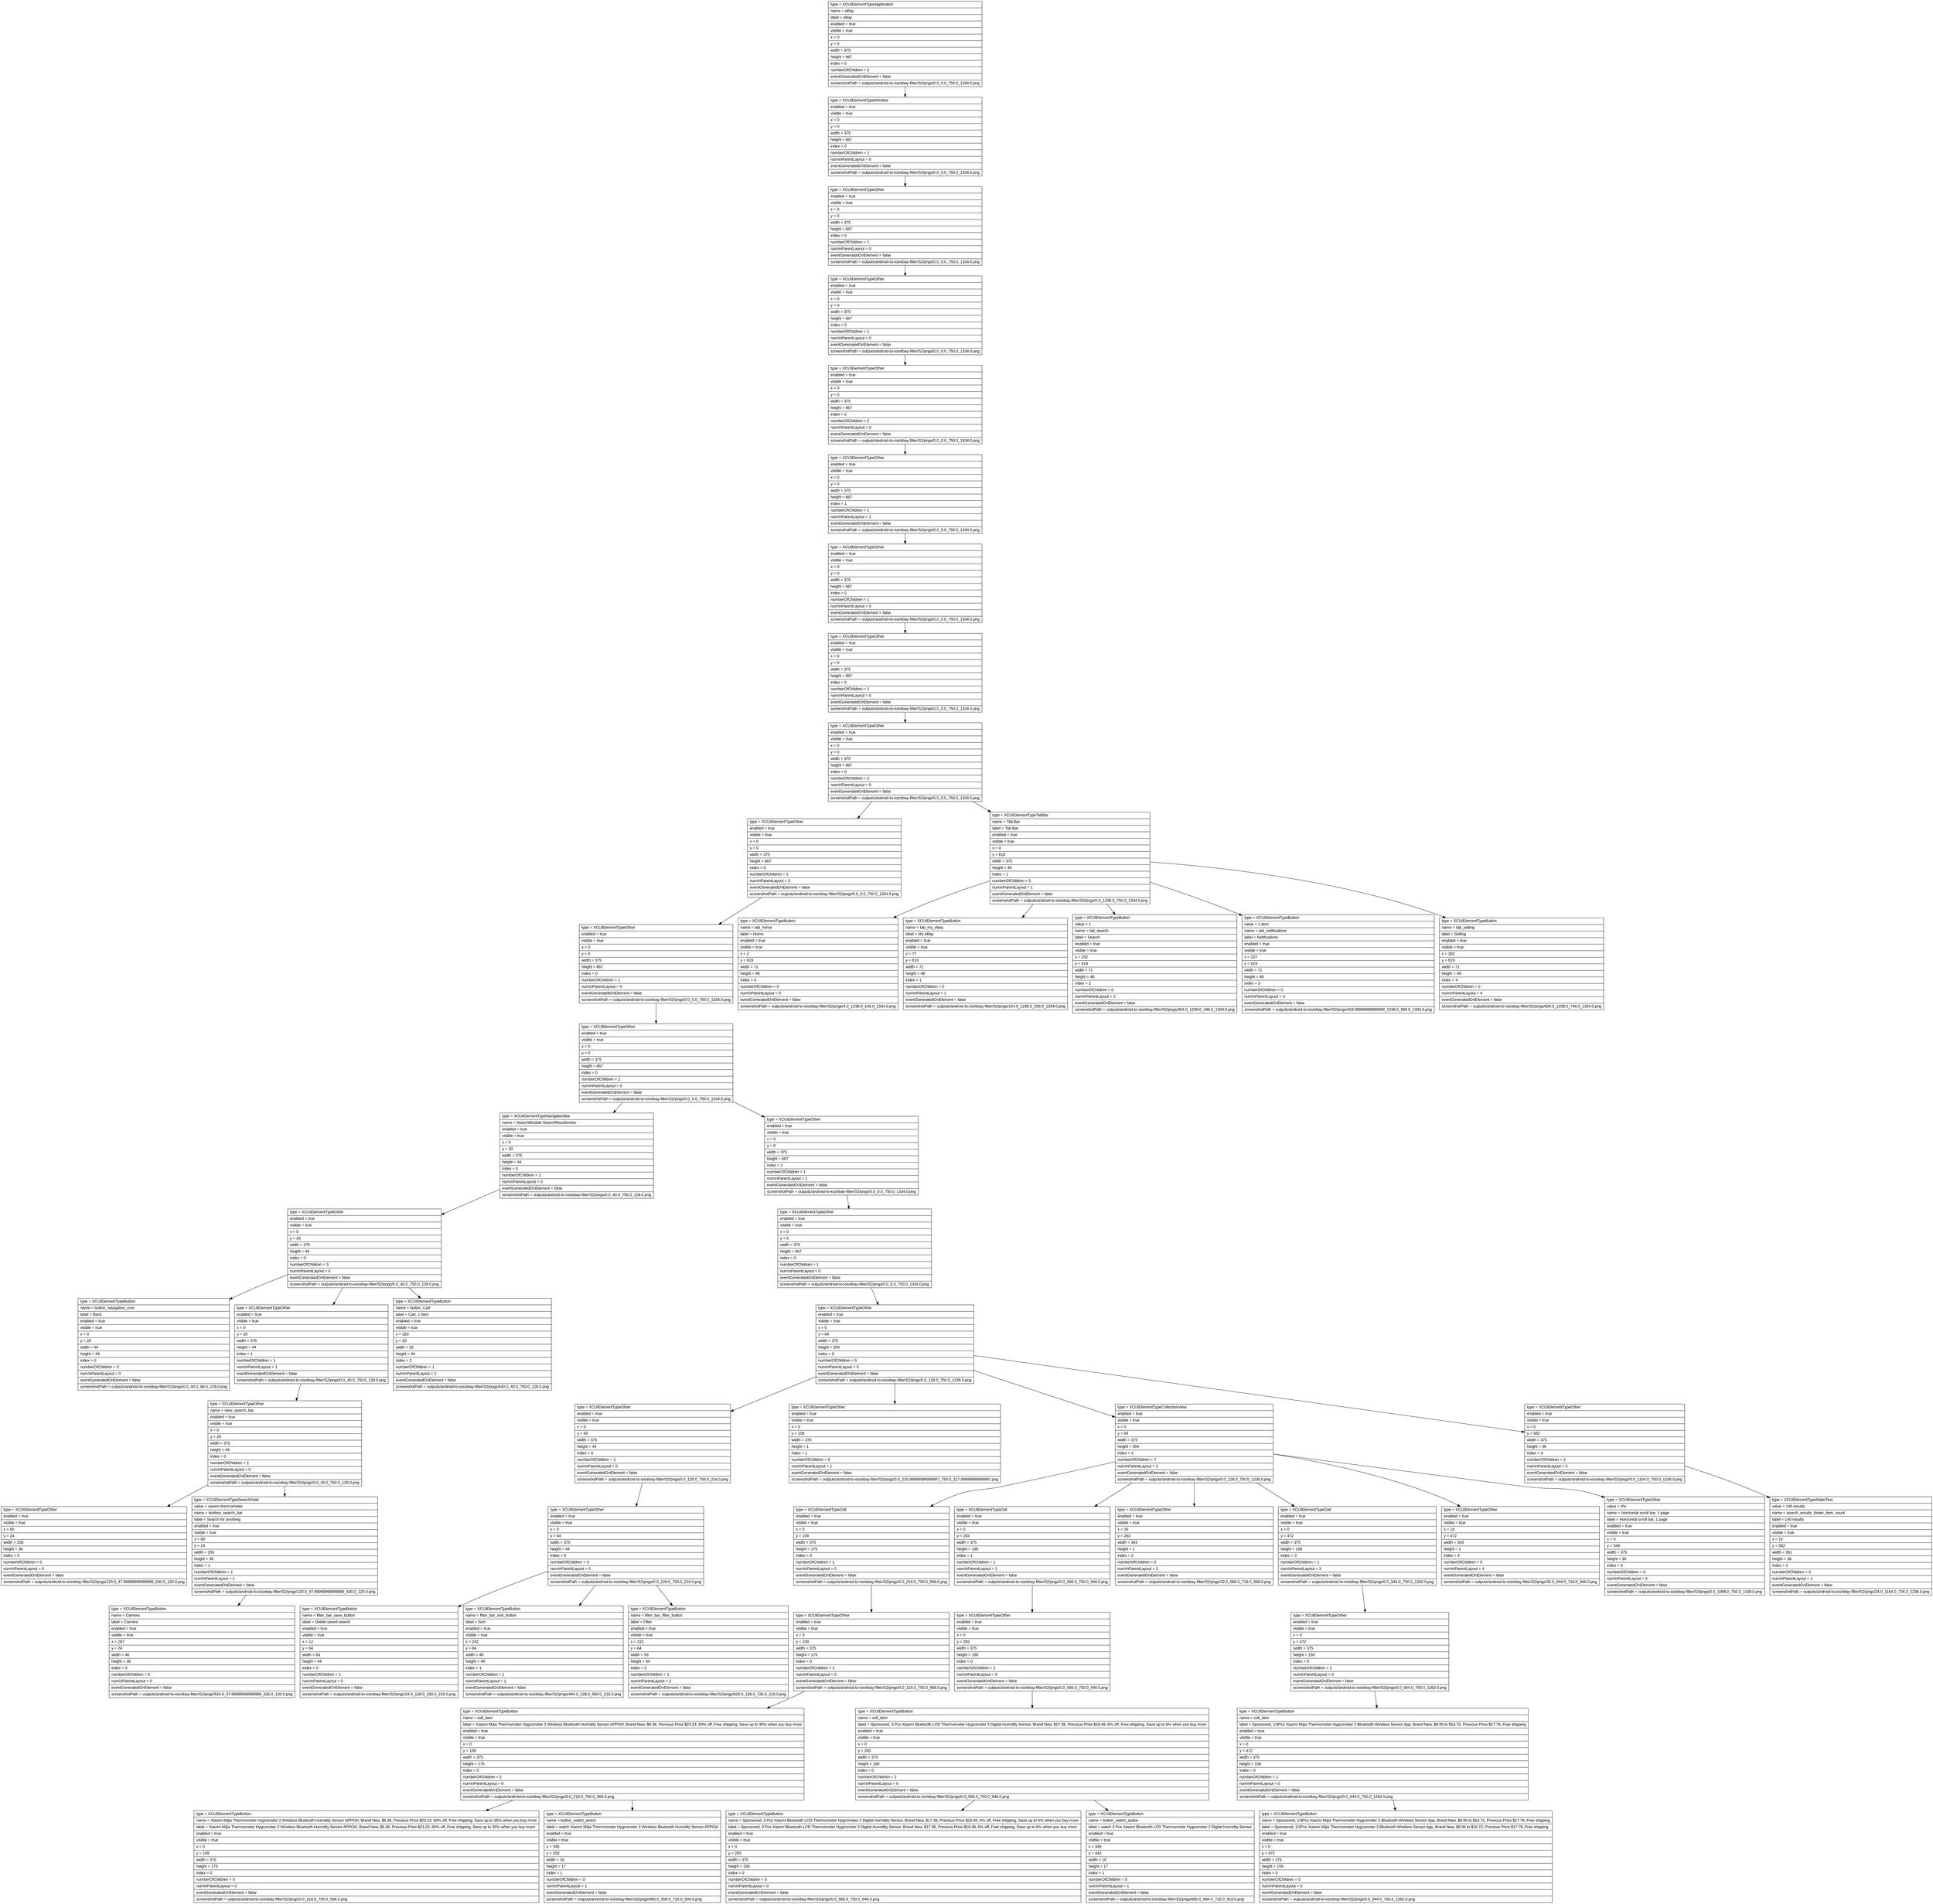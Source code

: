 digraph Layout {

	node [shape=record fontname=Arial];

	0	[label="{type = XCUIElementTypeApplication\l|name = eBay\l|label = eBay\l|enabled = true\l|visible = true\l|x = 0\l|y = 0\l|width = 375\l|height = 667\l|index = 0\l|numberOfChildren = 2\l|eventGeneratedOnElement = false \l|screenshotPath = outputs/android-to-ios/ebay-filter/S2/pngs/0.0_0.0_750.0_1334.0.png\l}"]
	1	[label="{type = XCUIElementTypeWindow\l|enabled = true\l|visible = true\l|x = 0\l|y = 0\l|width = 375\l|height = 667\l|index = 0\l|numberOfChildren = 1\l|numInParentLayout = 0\l|eventGeneratedOnElement = false \l|screenshotPath = outputs/android-to-ios/ebay-filter/S2/pngs/0.0_0.0_750.0_1334.0.png\l}"]
	2	[label="{type = XCUIElementTypeOther\l|enabled = true\l|visible = true\l|x = 0\l|y = 0\l|width = 375\l|height = 667\l|index = 0\l|numberOfChildren = 1\l|numInParentLayout = 0\l|eventGeneratedOnElement = false \l|screenshotPath = outputs/android-to-ios/ebay-filter/S2/pngs/0.0_0.0_750.0_1334.0.png\l}"]
	3	[label="{type = XCUIElementTypeOther\l|enabled = true\l|visible = true\l|x = 0\l|y = 0\l|width = 375\l|height = 667\l|index = 0\l|numberOfChildren = 1\l|numInParentLayout = 0\l|eventGeneratedOnElement = false \l|screenshotPath = outputs/android-to-ios/ebay-filter/S2/pngs/0.0_0.0_750.0_1334.0.png\l}"]
	4	[label="{type = XCUIElementTypeOther\l|enabled = true\l|visible = true\l|x = 0\l|y = 0\l|width = 375\l|height = 667\l|index = 0\l|numberOfChildren = 2\l|numInParentLayout = 0\l|eventGeneratedOnElement = false \l|screenshotPath = outputs/android-to-ios/ebay-filter/S2/pngs/0.0_0.0_750.0_1334.0.png\l}"]
	5	[label="{type = XCUIElementTypeOther\l|enabled = true\l|visible = true\l|x = 0\l|y = 0\l|width = 375\l|height = 667\l|index = 1\l|numberOfChildren = 1\l|numInParentLayout = 1\l|eventGeneratedOnElement = false \l|screenshotPath = outputs/android-to-ios/ebay-filter/S2/pngs/0.0_0.0_750.0_1334.0.png\l}"]
	6	[label="{type = XCUIElementTypeOther\l|enabled = true\l|visible = true\l|x = 0\l|y = 0\l|width = 375\l|height = 667\l|index = 0\l|numberOfChildren = 1\l|numInParentLayout = 0\l|eventGeneratedOnElement = false \l|screenshotPath = outputs/android-to-ios/ebay-filter/S2/pngs/0.0_0.0_750.0_1334.0.png\l}"]
	7	[label="{type = XCUIElementTypeOther\l|enabled = true\l|visible = true\l|x = 0\l|y = 0\l|width = 375\l|height = 667\l|index = 0\l|numberOfChildren = 1\l|numInParentLayout = 0\l|eventGeneratedOnElement = false \l|screenshotPath = outputs/android-to-ios/ebay-filter/S2/pngs/0.0_0.0_750.0_1334.0.png\l}"]
	8	[label="{type = XCUIElementTypeOther\l|enabled = true\l|visible = true\l|x = 0\l|y = 0\l|width = 375\l|height = 667\l|index = 0\l|numberOfChildren = 2\l|numInParentLayout = 0\l|eventGeneratedOnElement = false \l|screenshotPath = outputs/android-to-ios/ebay-filter/S2/pngs/0.0_0.0_750.0_1334.0.png\l}"]
	9	[label="{type = XCUIElementTypeOther\l|enabled = true\l|visible = true\l|x = 0\l|y = 0\l|width = 375\l|height = 667\l|index = 0\l|numberOfChildren = 1\l|numInParentLayout = 0\l|eventGeneratedOnElement = false \l|screenshotPath = outputs/android-to-ios/ebay-filter/S2/pngs/0.0_0.0_750.0_1334.0.png\l}"]
	10	[label="{type = XCUIElementTypeTabBar\l|name = Tab Bar\l|label = Tab Bar\l|enabled = true\l|visible = true\l|x = 0\l|y = 618\l|width = 375\l|height = 49\l|index = 1\l|numberOfChildren = 5\l|numInParentLayout = 1\l|eventGeneratedOnElement = false \l|screenshotPath = outputs/android-to-ios/ebay-filter/S2/pngs/0.0_1236.0_750.0_1334.0.png\l}"]
	11	[label="{type = XCUIElementTypeOther\l|enabled = true\l|visible = true\l|x = 0\l|y = 0\l|width = 375\l|height = 667\l|index = 0\l|numberOfChildren = 1\l|numInParentLayout = 0\l|eventGeneratedOnElement = false \l|screenshotPath = outputs/android-to-ios/ebay-filter/S2/pngs/0.0_0.0_750.0_1334.0.png\l}"]
	12	[label="{type = XCUIElementTypeButton\l|name = tab_home\l|label = Home\l|enabled = true\l|visible = true\l|x = 2\l|y = 619\l|width = 71\l|height = 48\l|index = 0\l|numberOfChildren = 0\l|numInParentLayout = 0\l|eventGeneratedOnElement = false \l|screenshotPath = outputs/android-to-ios/ebay-filter/S2/pngs/4.0_1238.0_146.0_1334.0.png\l}"]
	13	[label="{type = XCUIElementTypeButton\l|name = tab_my_ebay\l|label = My eBay\l|enabled = true\l|visible = true\l|x = 77\l|y = 619\l|width = 71\l|height = 48\l|index = 1\l|numberOfChildren = 0\l|numInParentLayout = 1\l|eventGeneratedOnElement = false \l|screenshotPath = outputs/android-to-ios/ebay-filter/S2/pngs/154.0_1238.0_296.0_1334.0.png\l}"]
	14	[label="{type = XCUIElementTypeButton\l|value = 1\l|name = tab_search\l|label = Search\l|enabled = true\l|visible = true\l|x = 152\l|y = 619\l|width = 71\l|height = 48\l|index = 2\l|numberOfChildren = 0\l|numInParentLayout = 2\l|eventGeneratedOnElement = false \l|screenshotPath = outputs/android-to-ios/ebay-filter/S2/pngs/304.0_1238.0_446.0_1334.0.png\l}"]
	15	[label="{type = XCUIElementTypeButton\l|value = 1 item\l|name = tab_notifications\l|label = Notifications\l|enabled = true\l|visible = true\l|x = 227\l|y = 619\l|width = 71\l|height = 48\l|index = 3\l|numberOfChildren = 0\l|numInParentLayout = 3\l|eventGeneratedOnElement = false \l|screenshotPath = outputs/android-to-ios/ebay-filter/S2/pngs/453.99999999999994_1238.0_596.0_1334.0.png\l}"]
	16	[label="{type = XCUIElementTypeButton\l|name = tab_selling\l|label = Selling\l|enabled = true\l|visible = true\l|x = 302\l|y = 619\l|width = 71\l|height = 48\l|index = 4\l|numberOfChildren = 0\l|numInParentLayout = 4\l|eventGeneratedOnElement = false \l|screenshotPath = outputs/android-to-ios/ebay-filter/S2/pngs/604.0_1238.0_746.0_1334.0.png\l}"]
	17	[label="{type = XCUIElementTypeOther\l|enabled = true\l|visible = true\l|x = 0\l|y = 0\l|width = 375\l|height = 667\l|index = 0\l|numberOfChildren = 2\l|numInParentLayout = 0\l|eventGeneratedOnElement = false \l|screenshotPath = outputs/android-to-ios/ebay-filter/S2/pngs/0.0_0.0_750.0_1334.0.png\l}"]
	18	[label="{type = XCUIElementTypeNavigationBar\l|name = SearchModule.SearchResultsView\l|enabled = true\l|visible = true\l|x = 0\l|y = 20\l|width = 375\l|height = 44\l|index = 0\l|numberOfChildren = 1\l|numInParentLayout = 0\l|eventGeneratedOnElement = false \l|screenshotPath = outputs/android-to-ios/ebay-filter/S2/pngs/0.0_40.0_750.0_128.0.png\l}"]
	19	[label="{type = XCUIElementTypeOther\l|enabled = true\l|visible = true\l|x = 0\l|y = 0\l|width = 375\l|height = 667\l|index = 1\l|numberOfChildren = 1\l|numInParentLayout = 1\l|eventGeneratedOnElement = false \l|screenshotPath = outputs/android-to-ios/ebay-filter/S2/pngs/0.0_0.0_750.0_1334.0.png\l}"]
	20	[label="{type = XCUIElementTypeOther\l|enabled = true\l|visible = true\l|x = 0\l|y = 20\l|width = 375\l|height = 44\l|index = 0\l|numberOfChildren = 3\l|numInParentLayout = 0\l|eventGeneratedOnElement = false \l|screenshotPath = outputs/android-to-ios/ebay-filter/S2/pngs/0.0_40.0_750.0_128.0.png\l}"]
	21	[label="{type = XCUIElementTypeOther\l|enabled = true\l|visible = true\l|x = 0\l|y = 0\l|width = 375\l|height = 667\l|index = 0\l|numberOfChildren = 1\l|numInParentLayout = 0\l|eventGeneratedOnElement = false \l|screenshotPath = outputs/android-to-ios/ebay-filter/S2/pngs/0.0_0.0_750.0_1334.0.png\l}"]
	22	[label="{type = XCUIElementTypeButton\l|name = button_navigation_icon\l|label = Back\l|enabled = true\l|visible = true\l|x = 0\l|y = 20\l|width = 44\l|height = 44\l|index = 0\l|numberOfChildren = 0\l|numInParentLayout = 0\l|eventGeneratedOnElement = false \l|screenshotPath = outputs/android-to-ios/ebay-filter/S2/pngs/0.0_40.0_88.0_128.0.png\l}"]
	23	[label="{type = XCUIElementTypeOther\l|enabled = true\l|visible = true\l|x = 0\l|y = 20\l|width = 375\l|height = 44\l|index = 1\l|numberOfChildren = 1\l|numInParentLayout = 1\l|eventGeneratedOnElement = false \l|screenshotPath = outputs/android-to-ios/ebay-filter/S2/pngs/0.0_40.0_750.0_128.0.png\l}"]
	24	[label="{type = XCUIElementTypeButton\l|name = button_Cart\l|label = Cart, 1 Item\l|enabled = true\l|visible = true\l|x = 320\l|y = 20\l|width = 55\l|height = 44\l|index = 2\l|numberOfChildren = 1\l|numInParentLayout = 2\l|eventGeneratedOnElement = false \l|screenshotPath = outputs/android-to-ios/ebay-filter/S2/pngs/640.0_40.0_750.0_128.0.png\l}"]
	25	[label="{type = XCUIElementTypeOther\l|enabled = true\l|visible = true\l|x = 0\l|y = 64\l|width = 375\l|height = 554\l|index = 0\l|numberOfChildren = 5\l|numInParentLayout = 0\l|eventGeneratedOnElement = false \l|screenshotPath = outputs/android-to-ios/ebay-filter/S2/pngs/0.0_128.0_750.0_1236.0.png\l}"]
	26	[label="{type = XCUIElementTypeOther\l|name = view_search_bar\l|enabled = true\l|visible = true\l|x = 0\l|y = 20\l|width = 375\l|height = 44\l|index = 0\l|numberOfChildren = 2\l|numInParentLayout = 0\l|eventGeneratedOnElement = false \l|screenshotPath = outputs/android-to-ios/ebay-filter/S2/pngs/0.0_40.0_750.0_128.0.png\l}"]
	27	[label="{type = XCUIElementTypeOther\l|enabled = true\l|visible = true\l|x = 0\l|y = 64\l|width = 375\l|height = 44\l|index = 0\l|numberOfChildren = 1\l|numInParentLayout = 0\l|eventGeneratedOnElement = false \l|screenshotPath = outputs/android-to-ios/ebay-filter/S2/pngs/0.0_128.0_750.0_216.0.png\l}"]
	28	[label="{type = XCUIElementTypeOther\l|enabled = true\l|visible = true\l|x = 0\l|y = 108\l|width = 375\l|height = 1\l|index = 1\l|numberOfChildren = 0\l|numInParentLayout = 1\l|eventGeneratedOnElement = false \l|screenshotPath = outputs/android-to-ios/ebay-filter/S2/pngs/0.0_215.99999999999997_750.0_217.99999999999997.png\l}"]
	29	[label="{type = XCUIElementTypeCollectionView\l|enabled = true\l|visible = true\l|x = 0\l|y = 64\l|width = 375\l|height = 554\l|index = 2\l|numberOfChildren = 7\l|numInParentLayout = 2\l|eventGeneratedOnElement = false \l|screenshotPath = outputs/android-to-ios/ebay-filter/S2/pngs/0.0_128.0_750.0_1236.0.png\l}"]
	30	[label="{type = XCUIElementTypeOther\l|enabled = true\l|visible = true\l|x = 0\l|y = 582\l|width = 375\l|height = 36\l|index = 3\l|numberOfChildren = 2\l|numInParentLayout = 3\l|eventGeneratedOnElement = false \l|screenshotPath = outputs/android-to-ios/ebay-filter/S2/pngs/0.0_1164.0_750.0_1236.0.png\l}"]
	31	[label="{type = XCUIElementTypeOther\l|enabled = true\l|visible = true\l|x = 60\l|y = 24\l|width = 255\l|height = 36\l|index = 0\l|numberOfChildren = 0\l|numInParentLayout = 0\l|eventGeneratedOnElement = false \l|screenshotPath = outputs/android-to-ios/ebay-filter/S2/pngs/120.0_47.99999999999999_630.0_120.0.png\l}"]
	32	[label="{type = XCUIElementTypeSearchField\l|value = xiaomi thermometer\l|name = textbox_search_bar\l|label = Search for anything\l|enabled = true\l|visible = true\l|x = 60\l|y = 24\l|width = 255\l|height = 36\l|index = 1\l|numberOfChildren = 1\l|numInParentLayout = 1\l|eventGeneratedOnElement = false \l|screenshotPath = outputs/android-to-ios/ebay-filter/S2/pngs/120.0_47.99999999999999_630.0_120.0.png\l}"]
	33	[label="{type = XCUIElementTypeOther\l|enabled = true\l|visible = true\l|x = 0\l|y = 64\l|width = 375\l|height = 44\l|index = 0\l|numberOfChildren = 3\l|numInParentLayout = 0\l|eventGeneratedOnElement = false \l|screenshotPath = outputs/android-to-ios/ebay-filter/S2/pngs/0.0_128.0_750.0_216.0.png\l}"]
	34	[label="{type = XCUIElementTypeCell\l|enabled = true\l|visible = true\l|x = 0\l|y = 109\l|width = 375\l|height = 175\l|index = 0\l|numberOfChildren = 1\l|numInParentLayout = 0\l|eventGeneratedOnElement = false \l|screenshotPath = outputs/android-to-ios/ebay-filter/S2/pngs/0.0_218.0_750.0_568.0.png\l}"]
	35	[label="{type = XCUIElementTypeCell\l|enabled = true\l|visible = true\l|x = 0\l|y = 283\l|width = 375\l|height = 190\l|index = 1\l|numberOfChildren = 1\l|numInParentLayout = 1\l|eventGeneratedOnElement = false \l|screenshotPath = outputs/android-to-ios/ebay-filter/S2/pngs/0.0_566.0_750.0_946.0.png\l}"]
	36	[label="{type = XCUIElementTypeOther\l|enabled = true\l|visible = true\l|x = 16\l|y = 283\l|width = 343\l|height = 1\l|index = 2\l|numberOfChildren = 0\l|numInParentLayout = 2\l|eventGeneratedOnElement = false \l|screenshotPath = outputs/android-to-ios/ebay-filter/S2/pngs/32.0_566.0_718.0_568.0.png\l}"]
	37	[label="{type = XCUIElementTypeCell\l|enabled = true\l|visible = true\l|x = 0\l|y = 472\l|width = 375\l|height = 159\l|index = 3\l|numberOfChildren = 1\l|numInParentLayout = 3\l|eventGeneratedOnElement = false \l|screenshotPath = outputs/android-to-ios/ebay-filter/S2/pngs/0.0_944.0_750.0_1262.0.png\l}"]
	38	[label="{type = XCUIElementTypeOther\l|enabled = true\l|visible = true\l|x = 16\l|y = 472\l|width = 343\l|height = 1\l|index = 4\l|numberOfChildren = 0\l|numInParentLayout = 4\l|eventGeneratedOnElement = false \l|screenshotPath = outputs/android-to-ios/ebay-filter/S2/pngs/32.0_944.0_718.0_946.0.png\l}"]
	39	[label="{type = XCUIElementTypeOther\l|value = 0%\l|name = Horizontal scroll bar, 1 page\l|label = Horizontal scroll bar, 1 page\l|enabled = true\l|visible = true\l|x = 0\l|y = 549\l|width = 375\l|height = 30\l|index = 6\l|numberOfChildren = 0\l|numInParentLayout = 6\l|eventGeneratedOnElement = false \l|screenshotPath = outputs/android-to-ios/ebay-filter/S2/pngs/0.0_1098.0_750.0_1158.0.png\l}"]
	40	[label="{type = XCUIElementTypeStaticText\l|value = 140 results\l|name = search_results_footer_item_count\l|label = 140 results\l|enabled = true\l|visible = true\l|x = 12\l|y = 582\l|width = 351\l|height = 36\l|index = 1\l|numberOfChildren = 0\l|numInParentLayout = 1\l|eventGeneratedOnElement = false \l|screenshotPath = outputs/android-to-ios/ebay-filter/S2/pngs/24.0_1164.0_726.0_1236.0.png\l}"]
	41	[label="{type = XCUIElementTypeButton\l|name = Camera\l|label = Camera\l|enabled = true\l|visible = true\l|x = 267\l|y = 24\l|width = 46\l|height = 36\l|index = 0\l|numberOfChildren = 0\l|numInParentLayout = 0\l|eventGeneratedOnElement = false \l|screenshotPath = outputs/android-to-ios/ebay-filter/S2/pngs/534.0_47.99999999999999_626.0_120.0.png\l}"]
	42	[label="{type = XCUIElementTypeButton\l|name = filter_bar_save_button\l|label = Delete saved search\l|enabled = true\l|visible = true\l|x = 12\l|y = 64\l|width = 63\l|height = 44\l|index = 0\l|numberOfChildren = 1\l|numInParentLayout = 0\l|eventGeneratedOnElement = false \l|screenshotPath = outputs/android-to-ios/ebay-filter/S2/pngs/24.0_128.0_150.0_216.0.png\l}"]
	43	[label="{type = XCUIElementTypeButton\l|name = filter_bar_sort_button\l|label = Sort\l|enabled = true\l|visible = true\l|x = 242\l|y = 64\l|width = 48\l|height = 44\l|index = 1\l|numberOfChildren = 1\l|numInParentLayout = 1\l|eventGeneratedOnElement = false \l|screenshotPath = outputs/android-to-ios/ebay-filter/S2/pngs/484.0_128.0_580.0_216.0.png\l}"]
	44	[label="{type = XCUIElementTypeButton\l|name = filter_bar_filter_button\l|label = Filter\l|enabled = true\l|visible = true\l|x = 310\l|y = 64\l|width = 53\l|height = 44\l|index = 2\l|numberOfChildren = 1\l|numInParentLayout = 2\l|eventGeneratedOnElement = false \l|screenshotPath = outputs/android-to-ios/ebay-filter/S2/pngs/620.0_128.0_726.0_216.0.png\l}"]
	45	[label="{type = XCUIElementTypeOther\l|enabled = true\l|visible = true\l|x = 0\l|y = 109\l|width = 375\l|height = 175\l|index = 0\l|numberOfChildren = 1\l|numInParentLayout = 0\l|eventGeneratedOnElement = false \l|screenshotPath = outputs/android-to-ios/ebay-filter/S2/pngs/0.0_218.0_750.0_568.0.png\l}"]
	46	[label="{type = XCUIElementTypeOther\l|enabled = true\l|visible = true\l|x = 0\l|y = 283\l|width = 375\l|height = 190\l|index = 0\l|numberOfChildren = 1\l|numInParentLayout = 0\l|eventGeneratedOnElement = false \l|screenshotPath = outputs/android-to-ios/ebay-filter/S2/pngs/0.0_566.0_750.0_946.0.png\l}"]
	47	[label="{type = XCUIElementTypeOther\l|enabled = true\l|visible = true\l|x = 0\l|y = 472\l|width = 375\l|height = 159\l|index = 0\l|numberOfChildren = 1\l|numInParentLayout = 0\l|eventGeneratedOnElement = false \l|screenshotPath = outputs/android-to-ios/ebay-filter/S2/pngs/0.0_944.0_750.0_1262.0.png\l}"]
	48	[label="{type = XCUIElementTypeButton\l|name = cell_item\l|label = Xiaomi Mijia Thermometer Hygrometer 2 Wireless Bluetooth Humidity Sensor APPCtrl, Brand New, $9.36, Previous Price $23.23, 60% off, Free shipping, Save up to 35% when you buy more\l|enabled = true\l|visible = true\l|x = 0\l|y = 109\l|width = 375\l|height = 175\l|index = 0\l|numberOfChildren = 2\l|numInParentLayout = 0\l|eventGeneratedOnElement = false \l|screenshotPath = outputs/android-to-ios/ebay-filter/S2/pngs/0.0_218.0_750.0_568.0.png\l}"]
	49	[label="{type = XCUIElementTypeButton\l|name = cell_item\l|label = Sponsored, 3 Pcs Xiaomi Bluetooth LCD Thermometer Hygrometer 2 Digital Humidity Sensor, Brand New, $17.38, Previous Price $18.49, 6% off, Free shipping, Save up to 6% when you buy more\l|enabled = true\l|visible = true\l|x = 0\l|y = 283\l|width = 375\l|height = 190\l|index = 0\l|numberOfChildren = 2\l|numInParentLayout = 0\l|eventGeneratedOnElement = false \l|screenshotPath = outputs/android-to-ios/ebay-filter/S2/pngs/0.0_566.0_750.0_946.0.png\l}"]
	50	[label="{type = XCUIElementTypeButton\l|name = cell_item\l|label = Sponsored, 1/3Pcs Xiaomi Mijia Thermometer Hygrometer 2 Bluetooth Wireless Sensor App, Brand New, $9.95 to $16.72, Previous Price $17.79, Free shipping\l|enabled = true\l|visible = true\l|x = 0\l|y = 472\l|width = 375\l|height = 159\l|index = 0\l|numberOfChildren = 1\l|numInParentLayout = 0\l|eventGeneratedOnElement = false \l|screenshotPath = outputs/android-to-ios/ebay-filter/S2/pngs/0.0_944.0_750.0_1262.0.png\l}"]
	51	[label="{type = XCUIElementTypeButton\l|name = Xiaomi Mijia Thermometer Hygrometer 2 Wireless Bluetooth Humidity Sensor APPCtrl, Brand New, $9.36, Previous Price $23.23, 60% off, Free shipping, Save up to 35% when you buy more\l|label = Xiaomi Mijia Thermometer Hygrometer 2 Wireless Bluetooth Humidity Sensor APPCtrl, Brand New, $9.36, Previous Price $23.23, 60% off, Free shipping, Save up to 35% when you buy more\l|enabled = true\l|visible = true\l|x = 0\l|y = 109\l|width = 375\l|height = 175\l|index = 0\l|numberOfChildren = 0\l|numInParentLayout = 0\l|eventGeneratedOnElement = false \l|screenshotPath = outputs/android-to-ios/ebay-filter/S2/pngs/0.0_218.0_750.0_568.0.png\l}"]
	52	[label="{type = XCUIElementTypeButton\l|name = button_watch_action\l|label = watch Xiaomi Mijia Thermometer Hygrometer 2 Wireless Bluetooth Humidity Sensor APPCtrl\l|enabled = true\l|visible = true\l|x = 345\l|y = 253\l|width = 16\l|height = 17\l|index = 1\l|numberOfChildren = 0\l|numInParentLayout = 1\l|eventGeneratedOnElement = false \l|screenshotPath = outputs/android-to-ios/ebay-filter/S2/pngs/690.0_506.0_722.0_540.0.png\l}"]
	53	[label="{type = XCUIElementTypeButton\l|name = Sponsored, 3 Pcs Xiaomi Bluetooth LCD Thermometer Hygrometer 2 Digital Humidity Sensor, Brand New, $17.38, Previous Price $18.49, 6% off, Free shipping, Save up to 6% when you buy more\l|label = Sponsored, 3 Pcs Xiaomi Bluetooth LCD Thermometer Hygrometer 2 Digital Humidity Sensor, Brand New, $17.38, Previous Price $18.49, 6% off, Free shipping, Save up to 6% when you buy more\l|enabled = true\l|visible = true\l|x = 0\l|y = 283\l|width = 375\l|height = 190\l|index = 0\l|numberOfChildren = 0\l|numInParentLayout = 0\l|eventGeneratedOnElement = false \l|screenshotPath = outputs/android-to-ios/ebay-filter/S2/pngs/0.0_566.0_750.0_946.0.png\l}"]
	54	[label="{type = XCUIElementTypeButton\l|name = button_watch_action\l|label = watch 3 Pcs Xiaomi Bluetooth LCD Thermometer Hygrometer 2 Digital Humidity Sensor\l|enabled = true\l|visible = true\l|x = 345\l|y = 442\l|width = 16\l|height = 17\l|index = 1\l|numberOfChildren = 0\l|numInParentLayout = 1\l|eventGeneratedOnElement = false \l|screenshotPath = outputs/android-to-ios/ebay-filter/S2/pngs/690.0_884.0_722.0_918.0.png\l}"]
	55	[label="{type = XCUIElementTypeButton\l|name = Sponsored, 1/3Pcs Xiaomi Mijia Thermometer Hygrometer 2 Bluetooth Wireless Sensor App, Brand New, $9.95 to $16.72, Previous Price $17.79, Free shipping\l|label = Sponsored, 1/3Pcs Xiaomi Mijia Thermometer Hygrometer 2 Bluetooth Wireless Sensor App, Brand New, $9.95 to $16.72, Previous Price $17.79, Free shipping\l|enabled = true\l|visible = true\l|x = 0\l|y = 472\l|width = 375\l|height = 159\l|index = 0\l|numberOfChildren = 0\l|numInParentLayout = 0\l|eventGeneratedOnElement = false \l|screenshotPath = outputs/android-to-ios/ebay-filter/S2/pngs/0.0_944.0_750.0_1262.0.png\l}"]


	0 -> 1
	1 -> 2
	2 -> 3
	3 -> 4
	4 -> 5
	5 -> 6
	6 -> 7
	7 -> 8
	8 -> 9
	8 -> 10
	9 -> 11
	10 -> 12
	10 -> 13
	10 -> 14
	10 -> 15
	10 -> 16
	11 -> 17
	17 -> 18
	17 -> 19
	18 -> 20
	19 -> 21
	20 -> 22
	20 -> 23
	20 -> 24
	21 -> 25
	23 -> 26
	25 -> 27
	25 -> 28
	25 -> 29
	25 -> 30
	26 -> 31
	26 -> 32
	27 -> 33
	29 -> 34
	29 -> 35
	29 -> 36
	29 -> 37
	29 -> 38
	29 -> 39
	30 -> 40
	32 -> 41
	33 -> 42
	33 -> 43
	33 -> 44
	34 -> 45
	35 -> 46
	37 -> 47
	45 -> 48
	46 -> 49
	47 -> 50
	48 -> 51
	48 -> 52
	49 -> 53
	49 -> 54
	50 -> 55


}